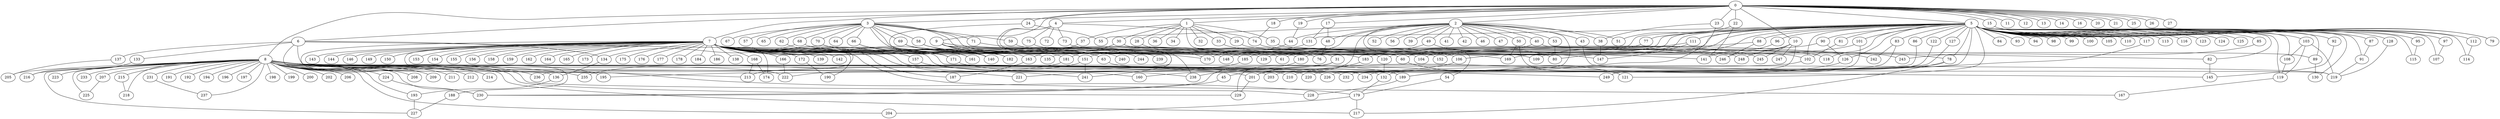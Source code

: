 
graph graphname {
    0 -- 1
0 -- 2
0 -- 3
0 -- 4
0 -- 5
0 -- 6
0 -- 7
0 -- 8
0 -- 9
0 -- 10
0 -- 11
0 -- 12
0 -- 13
0 -- 14
0 -- 15
0 -- 16
0 -- 17
0 -- 18
0 -- 19
0 -- 20
0 -- 21
0 -- 22
0 -- 23
0 -- 24
0 -- 25
0 -- 26
0 -- 27
1 -- 32
1 -- 34
1 -- 35
1 -- 36
1 -- 37
1 -- 33
1 -- 28
1 -- 29
1 -- 30
1 -- 31
2 -- 38
2 -- 39
2 -- 40
2 -- 41
2 -- 42
2 -- 43
2 -- 44
2 -- 45
2 -- 46
2 -- 47
2 -- 48
2 -- 49
2 -- 50
2 -- 51
2 -- 52
2 -- 53
2 -- 54
2 -- 55
2 -- 56
2 -- 148
2 -- 201
3 -- 64
3 -- 66
3 -- 67
3 -- 68
3 -- 69
3 -- 70
3 -- 65
3 -- 71
3 -- 57
3 -- 58
3 -- 59
3 -- 60
3 -- 61
3 -- 62
3 -- 63
3 -- 140
4 -- 72
4 -- 73
4 -- 74
4 -- 75
4 -- 76
4 -- 195
5 -- 128
5 -- 130
5 -- 131
5 -- 129
5 -- 77
5 -- 78
5 -- 79
5 -- 80
5 -- 81
5 -- 82
5 -- 83
5 -- 84
5 -- 85
5 -- 86
5 -- 87
5 -- 88
5 -- 89
5 -- 90
5 -- 91
5 -- 92
5 -- 93
5 -- 94
5 -- 95
5 -- 96
5 -- 97
5 -- 98
5 -- 99
5 -- 100
5 -- 101
5 -- 102
5 -- 103
5 -- 104
5 -- 105
5 -- 106
5 -- 107
5 -- 108
5 -- 109
5 -- 110
5 -- 111
5 -- 112
5 -- 113
5 -- 114
5 -- 115
5 -- 116
5 -- 117
5 -- 118
5 -- 119
5 -- 120
5 -- 121
5 -- 122
5 -- 123
5 -- 124
5 -- 125
5 -- 126
5 -- 127
5 -- 135
5 -- 189
6 -- 132
6 -- 133
6 -- 134
6 -- 135
6 -- 136
6 -- 137
7 -- 138
7 -- 139
7 -- 140
7 -- 141
7 -- 142
7 -- 143
7 -- 144
7 -- 145
7 -- 146
7 -- 147
7 -- 148
7 -- 149
7 -- 150
7 -- 151
7 -- 152
7 -- 153
7 -- 154
7 -- 155
7 -- 156
7 -- 157
7 -- 158
7 -- 159
7 -- 160
7 -- 161
7 -- 162
7 -- 163
7 -- 164
7 -- 165
7 -- 166
7 -- 167
7 -- 168
7 -- 169
7 -- 170
7 -- 171
7 -- 172
7 -- 173
7 -- 174
7 -- 175
7 -- 176
7 -- 177
7 -- 178
7 -- 179
7 -- 180
7 -- 181
7 -- 182
7 -- 183
7 -- 184
7 -- 185
7 -- 186
7 -- 187
7 -- 188
7 -- 189
7 -- 190
7 -- 241
8 -- 191
8 -- 192
8 -- 193
8 -- 194
8 -- 195
8 -- 196
8 -- 197
8 -- 198
8 -- 199
8 -- 200
8 -- 201
8 -- 202
8 -- 203
8 -- 204
8 -- 205
8 -- 206
8 -- 207
8 -- 208
8 -- 209
8 -- 210
8 -- 211
8 -- 212
8 -- 213
8 -- 214
8 -- 215
8 -- 216
8 -- 217
8 -- 218
8 -- 219
8 -- 220
8 -- 221
8 -- 222
8 -- 223
8 -- 224
8 -- 225
8 -- 226
8 -- 227
8 -- 228
8 -- 229
8 -- 230
8 -- 231
8 -- 232
8 -- 233
8 -- 234
8 -- 235
8 -- 236
8 -- 237
9 -- 238
9 -- 239
9 -- 240
9 -- 241
9 -- 242
9 -- 243
9 -- 244
9 -- 140
10 -- 245
10 -- 246
10 -- 247
10 -- 248
10 -- 249
15 -- 79
17 -- 131
17 -- 48
18 -- 74
19 -- 44
22 -- 141
22 -- 51
23 -- 38
23 -- 238
24 -- 55
24 -- 182
28 -- 170
29 -- 118
30 -- 248
30 -- 181
31 -- 213
31 -- 229
33 -- 245
35 -- 89
37 -- 163
38 -- 147
40 -- 60
40 -- 82
43 -- 219
44 -- 170
45 -- 230
48 -- 76
49 -- 61
49 -- 80
50 -- 169
50 -- 121
53 -- 80
54 -- 179
58 -- 120
58 -- 63
59 -- 102
60 -- 121
62 -- 236
63 -- 249
66 -- 171
66 -- 161
68 -- 129
68 -- 134
69 -- 246
69 -- 182
70 -- 140
71 -- 104
73 -- 109
74 -- 78
75 -- 106
77 -- 185
78 -- 132
78 -- 217
81 -- 102
82 -- 145
83 -- 220
83 -- 242
85 -- 243
86 -- 226
87 -- 91
88 -- 180
88 -- 246
89 -- 130
90 -- 126
90 -- 152
91 -- 219
92 -- 145
95 -- 115
96 -- 141
97 -- 107
101 -- 169
101 -- 249
102 -- 203
103 -- 108
103 -- 219
103 -- 119
106 -- 160
108 -- 119
111 -- 183
111 -- 147
112 -- 114
117 -- 189
119 -- 167
120 -- 132
122 -- 232
126 -- 210
127 -- 234
128 -- 219
131 -- 151
132 -- 179
133 -- 216
134 -- 136
136 -- 193
137 -- 205
151 -- 241
151 -- 222
157 -- 238
163 -- 187
166 -- 222
168 -- 213
168 -- 174
171 -- 189
172 -- 190
179 -- 217
179 -- 204
180 -- 230
181 -- 235
183 -- 201
185 -- 221
188 -- 227
189 -- 228
193 -- 227
201 -- 229
207 -- 225
215 -- 218
224 -- 230
231 -- 237

}
